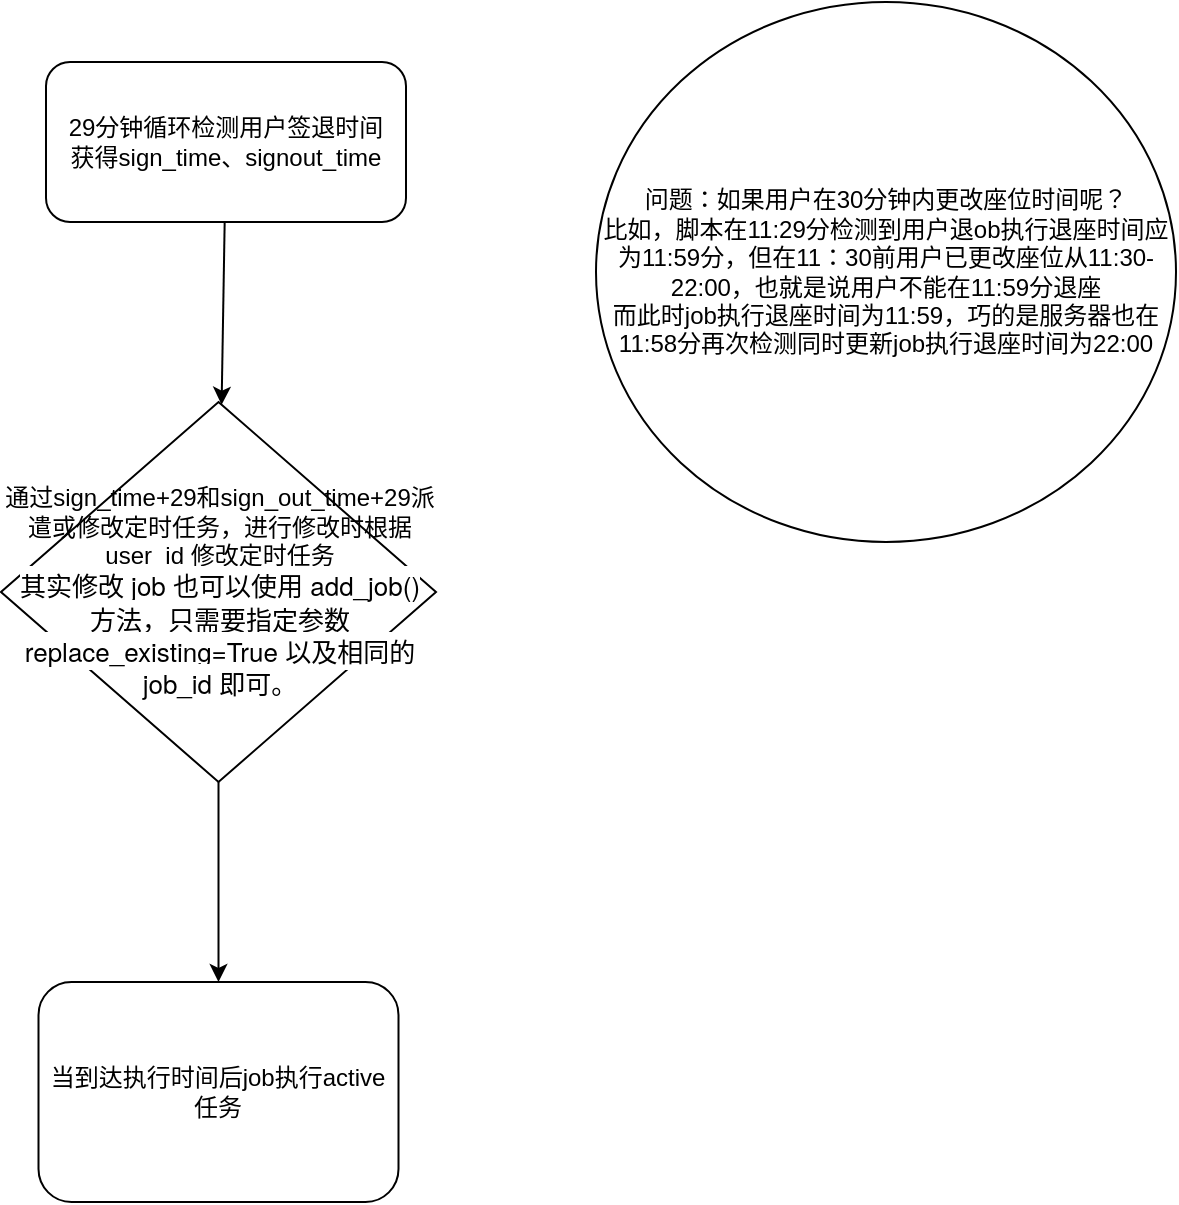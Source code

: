 <mxfile version="15.2.9" type="github">
  <diagram id="C5RBs43oDa-KdzZeNtuy" name="Page-1">
    <mxGraphModel dx="946" dy="614" grid="1" gridSize="10" guides="1" tooltips="1" connect="1" arrows="1" fold="1" page="1" pageScale="1" pageWidth="827" pageHeight="1169" math="0" shadow="0">
      <root>
        <mxCell id="WIyWlLk6GJQsqaUBKTNV-0" />
        <mxCell id="WIyWlLk6GJQsqaUBKTNV-1" parent="WIyWlLk6GJQsqaUBKTNV-0" />
        <mxCell id="FJXHi4cXoQYCO2ahBdmP-2" style="edgeStyle=none;rounded=0;orthogonalLoop=1;jettySize=auto;html=1;fontFamily=Helvetica;" edge="1" parent="WIyWlLk6GJQsqaUBKTNV-1" source="WIyWlLk6GJQsqaUBKTNV-3" target="FJXHi4cXoQYCO2ahBdmP-9">
          <mxGeometry relative="1" as="geometry">
            <mxPoint x="365" y="200" as="targetPoint" />
          </mxGeometry>
        </mxCell>
        <mxCell id="WIyWlLk6GJQsqaUBKTNV-3" value="29分钟循环检测用户签退时间&lt;br&gt;获得sign_time、signout_time" style="rounded=1;whiteSpace=wrap;html=1;fontSize=12;glass=0;strokeWidth=1;shadow=0;" parent="WIyWlLk6GJQsqaUBKTNV-1" vertex="1">
          <mxGeometry x="275" y="30" width="180" height="80" as="geometry" />
        </mxCell>
        <mxCell id="FJXHi4cXoQYCO2ahBdmP-6" value="" style="edgeStyle=none;rounded=0;orthogonalLoop=1;jettySize=auto;html=1;fontFamily=Helvetica;exitX=0.5;exitY=1;exitDx=0;exitDy=0;" edge="1" parent="WIyWlLk6GJQsqaUBKTNV-1" source="FJXHi4cXoQYCO2ahBdmP-9" target="FJXHi4cXoQYCO2ahBdmP-5">
          <mxGeometry relative="1" as="geometry">
            <mxPoint x="365" y="310" as="sourcePoint" />
          </mxGeometry>
        </mxCell>
        <mxCell id="FJXHi4cXoQYCO2ahBdmP-5" value="当到达执行时间后job执行active任务" style="rounded=1;whiteSpace=wrap;html=1;fontFamily=Helvetica;" vertex="1" parent="WIyWlLk6GJQsqaUBKTNV-1">
          <mxGeometry x="271.25" y="490" width="180" height="110" as="geometry" />
        </mxCell>
        <mxCell id="FJXHi4cXoQYCO2ahBdmP-7" value="问题：如果用户在30分钟内更改座位时间呢？&lt;br&gt;比如，脚本在11:29分检测到用户退ob执行退座时间应为11:59分，但在11：30前用户已更改座位从11:30-22:00，也就是说用户不能在11:59分退座&lt;br&gt;而此时job执行退座时间为11:59，巧的是服务器也在11:58分再次检测同时更新job执行退座时间为22:00" style="ellipse;whiteSpace=wrap;html=1;fontFamily=Helvetica;" vertex="1" parent="WIyWlLk6GJQsqaUBKTNV-1">
          <mxGeometry x="550" width="290" height="270" as="geometry" />
        </mxCell>
        <mxCell id="FJXHi4cXoQYCO2ahBdmP-9" value="通过sign_time+29和sign_out_time+29派遣或修改定时任务，进行修改时根据user_id 修改定时任务&lt;br&gt;&lt;span style=&quot;font-family: &amp;#34;pingfang sc&amp;#34; , &amp;#34;microsoft yahei&amp;#34; , &amp;#34;helvetica neue&amp;#34; , &amp;#34;helvetica&amp;#34; , &amp;#34;arial&amp;#34; , sans-serif ; font-size: 13px ; text-align: left ; background-color: rgb(255 , 255 , 255)&quot;&gt;其实修改 job 也可以使用 add_job() 方法，只需要指定参数 replace_existing=True 以及相同的 job_id 即可。&lt;/span&gt;" style="rhombus;whiteSpace=wrap;html=1;fontFamily=Helvetica;" vertex="1" parent="WIyWlLk6GJQsqaUBKTNV-1">
          <mxGeometry x="252.5" y="200" width="217.5" height="190" as="geometry" />
        </mxCell>
      </root>
    </mxGraphModel>
  </diagram>
</mxfile>
